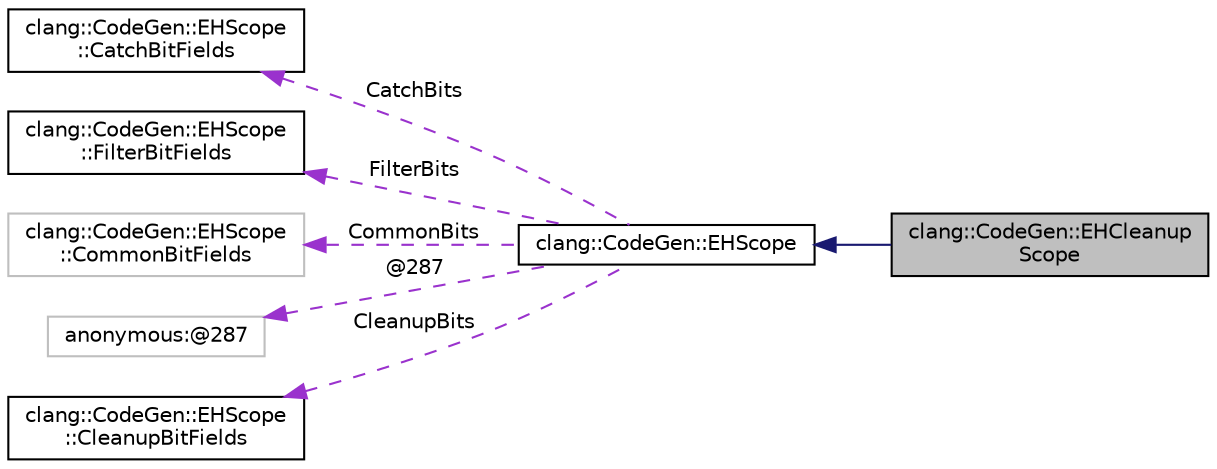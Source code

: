 digraph "clang::CodeGen::EHCleanupScope"
{
 // LATEX_PDF_SIZE
  bgcolor="transparent";
  edge [fontname="Helvetica",fontsize="10",labelfontname="Helvetica",labelfontsize="10"];
  node [fontname="Helvetica",fontsize="10",shape=record];
  rankdir="LR";
  Node1 [label="clang::CodeGen::EHCleanup\lScope",height=0.2,width=0.4,color="black", fillcolor="grey75", style="filled", fontcolor="black",tooltip="A cleanup scope which generates the cleanup blocks lazily."];
  Node2 -> Node1 [dir="back",color="midnightblue",fontsize="10",style="solid",fontname="Helvetica"];
  Node2 [label="clang::CodeGen::EHScope",height=0.2,width=0.4,color="black",URL="$classclang_1_1CodeGen_1_1EHScope.html",tooltip="A protected scope for zero-cost EH handling."];
  Node3 -> Node2 [dir="back",color="darkorchid3",fontsize="10",style="dashed",label=" CatchBits" ,fontname="Helvetica"];
  Node3 [label="clang::CodeGen::EHScope\l::CatchBitFields",height=0.2,width=0.4,color="black",URL="$classclang_1_1CodeGen_1_1EHScope_1_1CatchBitFields.html",tooltip=" "];
  Node4 -> Node2 [dir="back",color="darkorchid3",fontsize="10",style="dashed",label=" FilterBits" ,fontname="Helvetica"];
  Node4 [label="clang::CodeGen::EHScope\l::FilterBitFields",height=0.2,width=0.4,color="black",URL="$classclang_1_1CodeGen_1_1EHScope_1_1FilterBitFields.html",tooltip=" "];
  Node5 -> Node2 [dir="back",color="darkorchid3",fontsize="10",style="dashed",label=" CommonBits" ,fontname="Helvetica"];
  Node5 [label="clang::CodeGen::EHScope\l::CommonBitFields",height=0.2,width=0.4,color="grey75",tooltip=" "];
  Node6 -> Node2 [dir="back",color="darkorchid3",fontsize="10",style="dashed",label=" @287" ,fontname="Helvetica"];
  Node6 [label="anonymous:@287",height=0.2,width=0.4,color="grey75",tooltip=" "];
  Node7 -> Node2 [dir="back",color="darkorchid3",fontsize="10",style="dashed",label=" CleanupBits" ,fontname="Helvetica"];
  Node7 [label="clang::CodeGen::EHScope\l::CleanupBitFields",height=0.2,width=0.4,color="black",URL="$classclang_1_1CodeGen_1_1EHScope_1_1CleanupBitFields.html",tooltip=" "];
}
